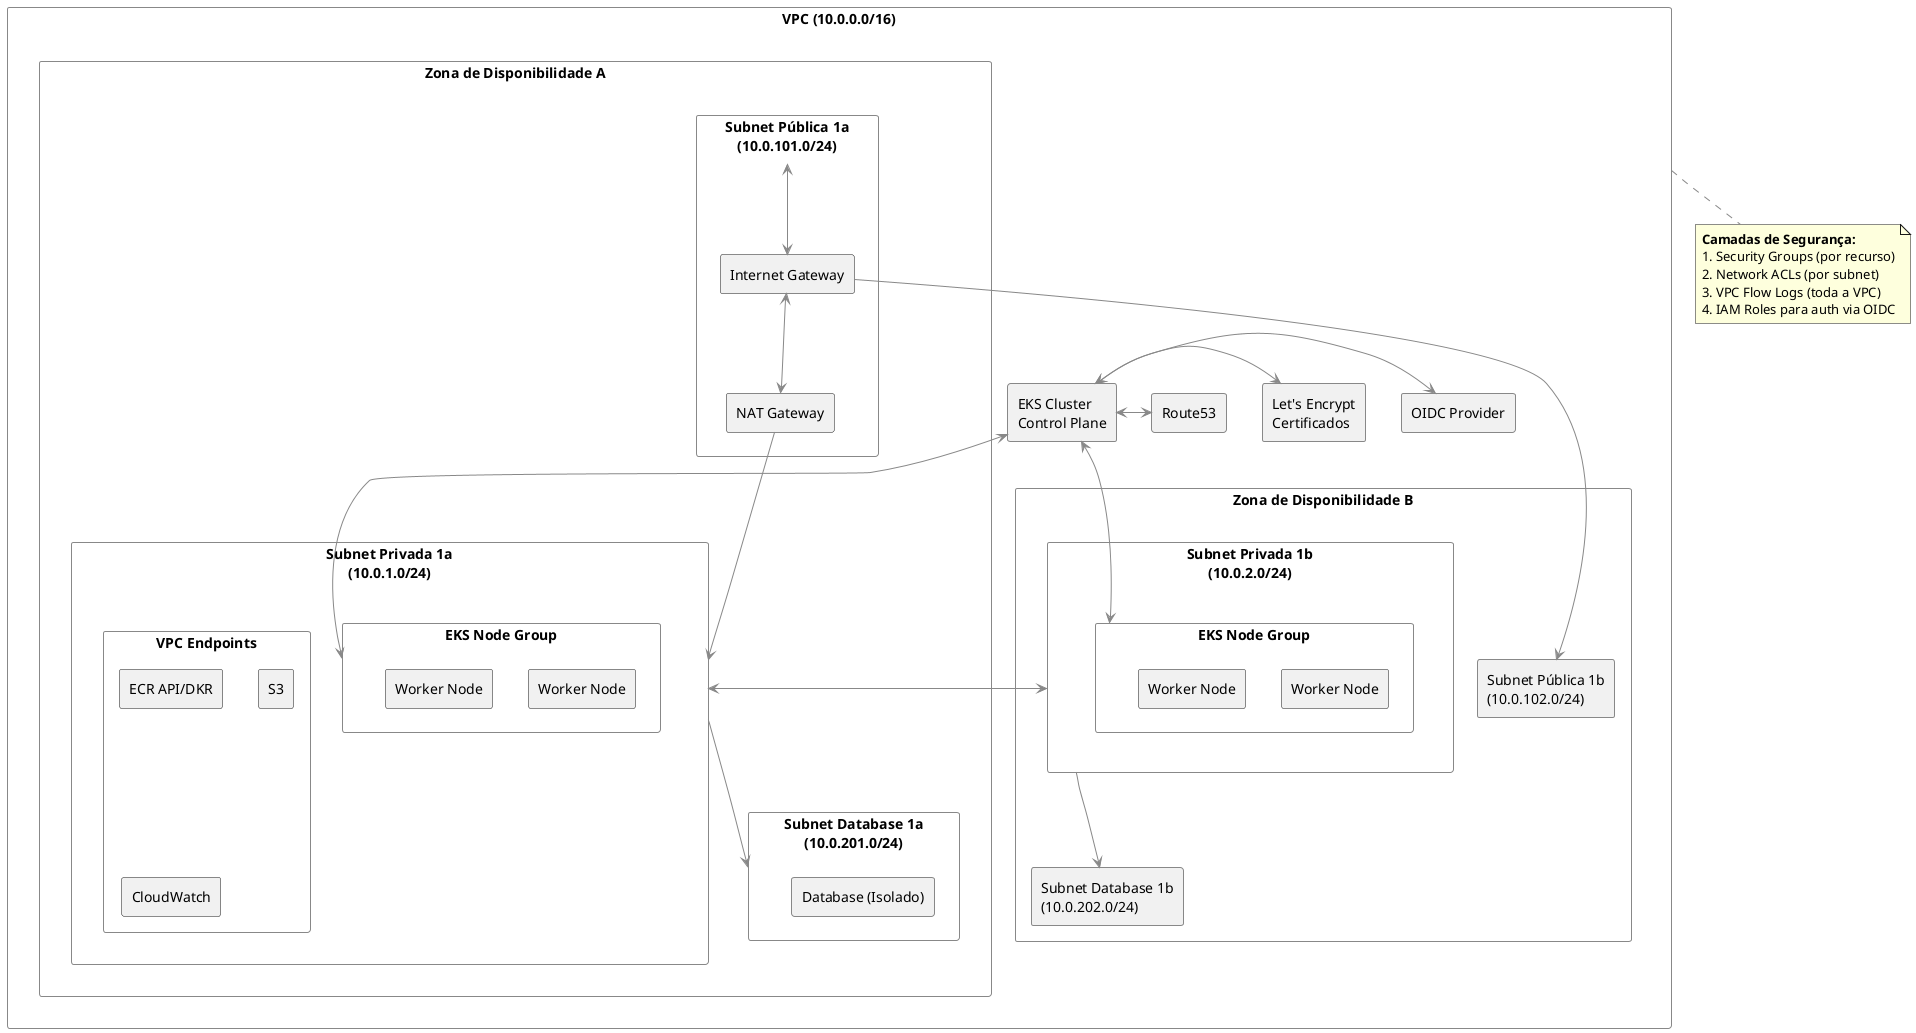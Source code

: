 @startuml

' Estilos e cores
skinparam backgroundColor white
skinparam componentStyle rectangle
skinparam rectangleBorderColor #888888
skinparam rectangleBorderThickness 1
skinparam ArrowColor #888888

' VPC principal
rectangle "VPC (10.0.0.0/16)" as vpc {
    ' Zona de Disponibilidade A
    rectangle "Zona de Disponibilidade A" as zoneA {
        rectangle "Subnet Pública 1a\n(10.0.101.0/24)" as publicSubnetA {
            component "Internet Gateway" as igw
            component "NAT Gateway" as natgw
        }

        rectangle "Subnet Privada 1a\n(10.0.1.0/24)" as privateSubnetA {
            rectangle "EKS Node Group" as nodeGroupA {
                component "Worker Node" as node1
                component "Worker Node" as node2
            }
            
            rectangle "VPC Endpoints" as endpointsA {
                component "ECR API/DKR" as ecr
                component "S3" as s3
                component "CloudWatch" as logs
            }
        }

        rectangle "Subnet Database 1a\n(10.0.201.0/24)" as dbSubnetA {
            rectangle "Database (Isolado)" as rdsA
        }
    }

    ' Zona de Disponibilidade B
    rectangle "Zona de Disponibilidade B" as zoneB {
        rectangle "Subnet Pública 1b\n(10.0.102.0/24)" as publicSubnetB {
            ' Vazia por design
        }

        rectangle "Subnet Privada 1b\n(10.0.2.0/24)" as privateSubnetB {
            rectangle "EKS Node Group" as nodeGroupB {
                component "Worker Node" as node3
                component "Worker Node" as node4
            }
        }

        rectangle "Subnet Database 1b\n(10.0.202.0/24)" as dbSubnetB {
            ' Vazia por design (redundância)
        }
    }

    ' Serviços centrais
    rectangle "EKS Cluster\nControl Plane" as eks
    rectangle "OIDC Provider" as iam
    rectangle "Route53" as route53
    rectangle "Let's Encrypt\nCertificados" as acm
}

' Relacionamentos de rede
natgw -down-> privateSubnetA
igw <-up-> publicSubnetA
publicSubnetB <- igw
natgw <-up-> igw

' Fluxo do EKS
eks <-down-> nodeGroupA
eks <-down-> nodeGroupB
iam <-left-> eks
acm <-left-> eks
route53 <-left-> eks

' Acessos entre subnets
privateSubnetA <-right-> privateSubnetB
dbSubnetA <-up- privateSubnetA
dbSubnetB <-up- privateSubnetB

' Camadas de Segurança
note bottom of vpc
  <b>Camadas de Segurança:</b>
  1. Security Groups (por recurso)
  2. Network ACLs (por subnet)
  3. VPC Flow Logs (toda a VPC)
  4. IAM Roles para auth via OIDC
end note

@enduml 